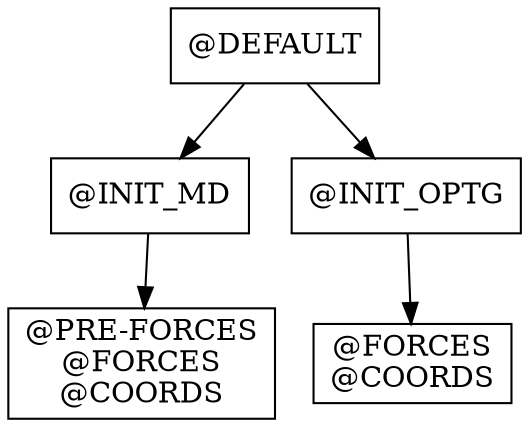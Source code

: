 // Node Report
digraph {
	"@INIT_MD_" [label="@PRE-FORCES
@FORCES
@COORDS" shape=box]
	"@DEFAULT" [label="@DEFAULT" shape=box]
	"@INIT_MD" [label="@INIT_MD" shape=box]
	"@INIT_OPTG" [label="@INIT_OPTG" shape=box]
	"@INIT_OPTG_" [label="@FORCES
@COORDS" shape=box]
	"@DEFAULT" -> "@INIT_MD"
	"@DEFAULT" -> "@INIT_OPTG"
	"@INIT_MD" -> "@INIT_MD_"
	"@INIT_OPTG" -> "@INIT_OPTG_"
}
